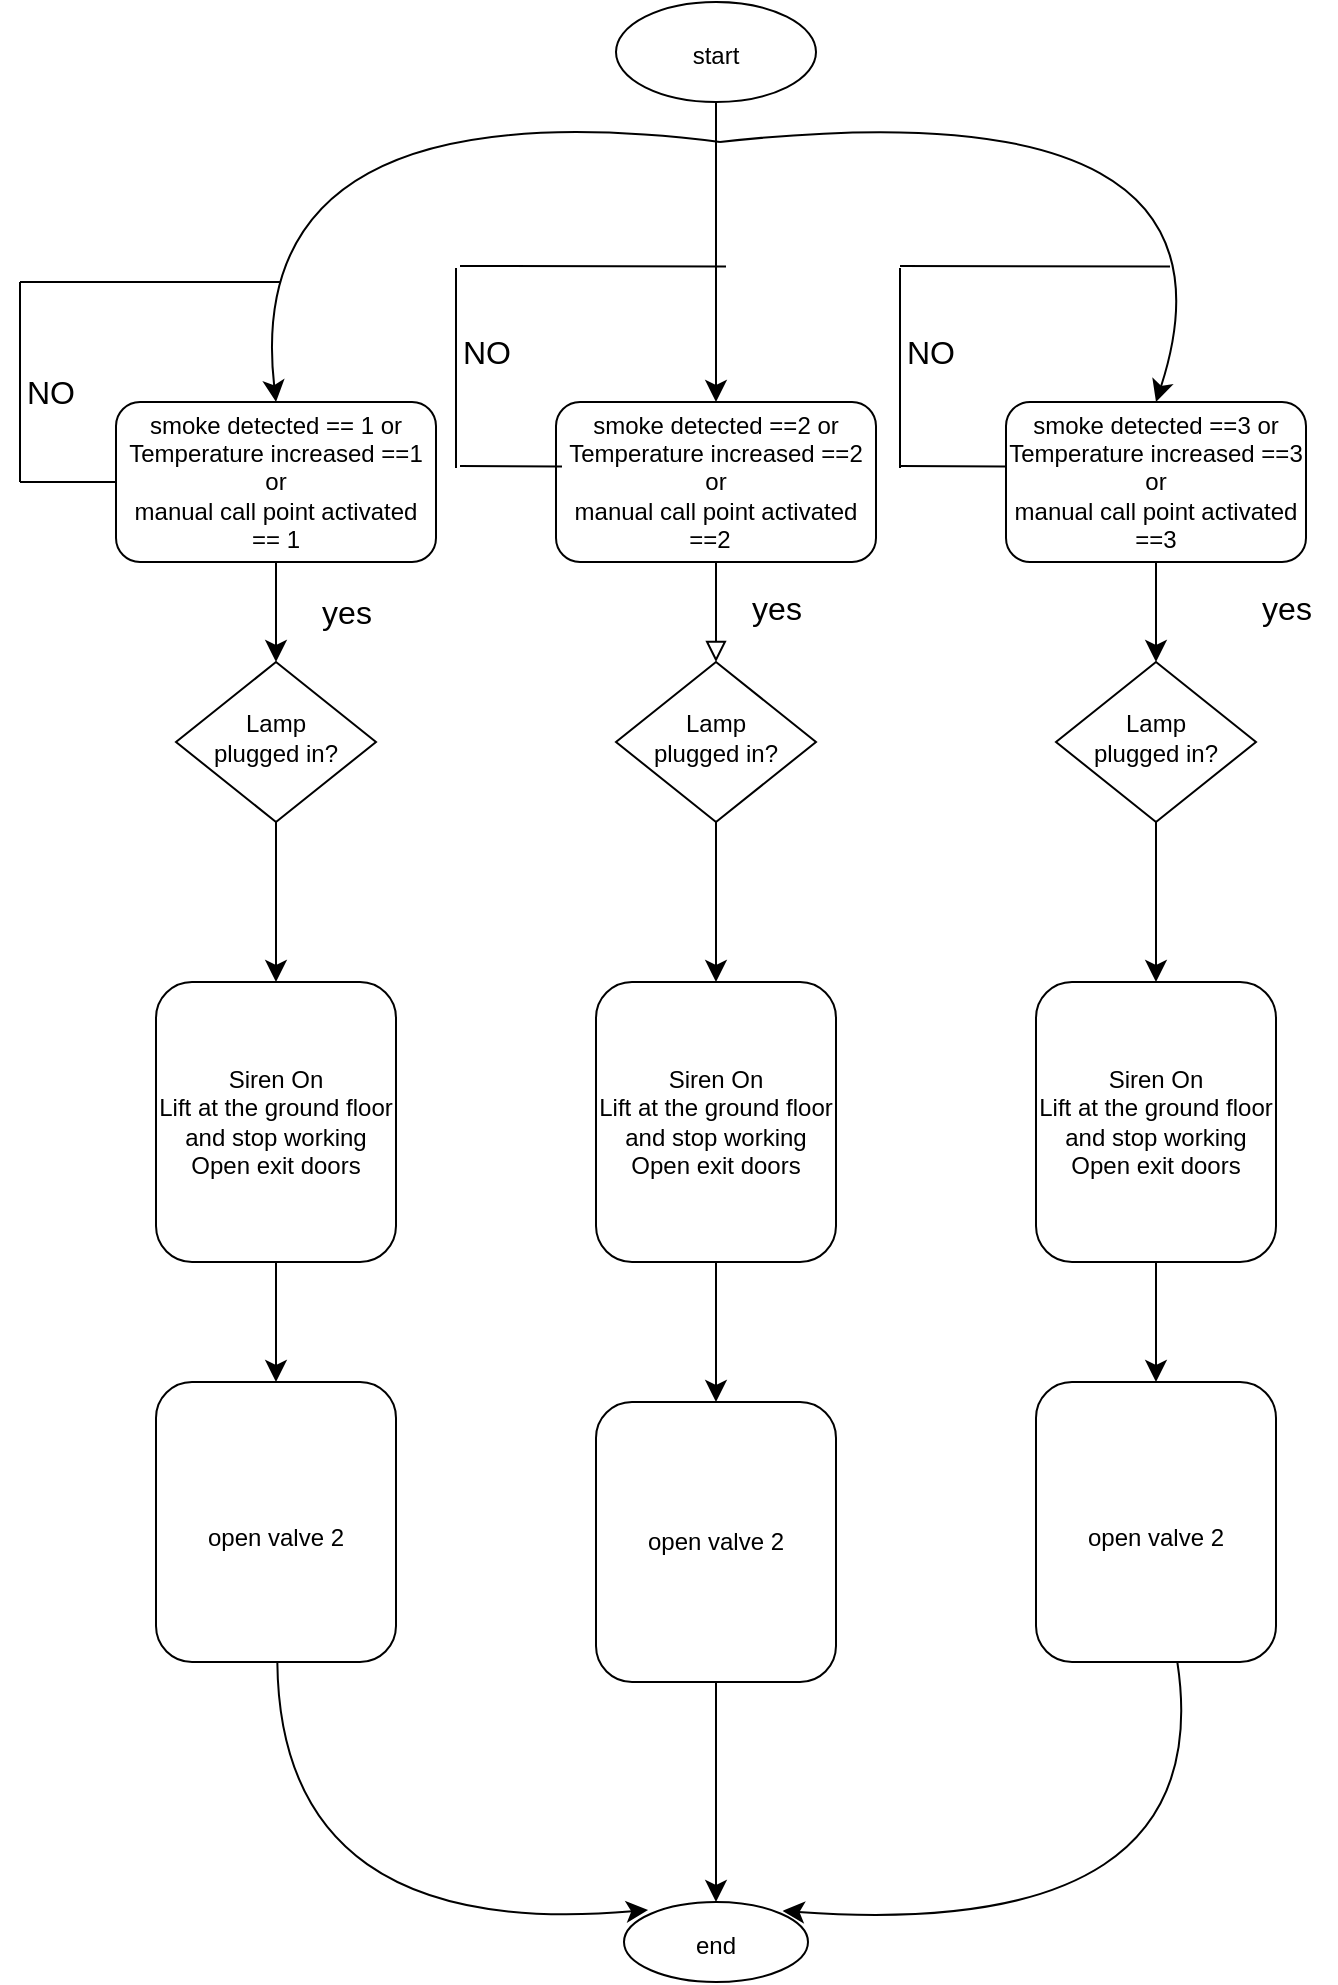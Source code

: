 <mxfile version="21.6.8" type="github">
  <diagram id="C5RBs43oDa-KdzZeNtuy" name="Page-1">
    <mxGraphModel dx="1347" dy="955" grid="1" gridSize="10" guides="1" tooltips="1" connect="1" arrows="1" fold="1" page="1" pageScale="1" pageWidth="827" pageHeight="1169" math="0" shadow="0">
      <root>
        <mxCell id="WIyWlLk6GJQsqaUBKTNV-0" />
        <mxCell id="WIyWlLk6GJQsqaUBKTNV-1" parent="WIyWlLk6GJQsqaUBKTNV-0" />
        <mxCell id="WIyWlLk6GJQsqaUBKTNV-2" value="" style="rounded=0;html=1;jettySize=auto;orthogonalLoop=1;fontSize=11;endArrow=block;endFill=0;endSize=8;strokeWidth=1;shadow=0;labelBackgroundColor=none;edgeStyle=orthogonalEdgeStyle;" parent="WIyWlLk6GJQsqaUBKTNV-1" source="WIyWlLk6GJQsqaUBKTNV-3" target="WIyWlLk6GJQsqaUBKTNV-6" edge="1">
          <mxGeometry relative="1" as="geometry" />
        </mxCell>
        <mxCell id="WIyWlLk6GJQsqaUBKTNV-3" value="smoke detected ==2 or&lt;br&gt;Temperature increased ==2 or&lt;br&gt;manual call point activated ==2&lt;span style=&quot;white-space: pre;&quot;&gt;&#x9;&lt;/span&gt;" style="rounded=1;whiteSpace=wrap;html=1;fontSize=12;glass=0;strokeWidth=1;shadow=0;" parent="WIyWlLk6GJQsqaUBKTNV-1" vertex="1">
          <mxGeometry x="328" y="210" width="160" height="80" as="geometry" />
        </mxCell>
        <mxCell id="uvOYu6IpnbeJdLuDEGI5-11" style="edgeStyle=none;curved=1;rounded=0;orthogonalLoop=1;jettySize=auto;html=1;fontSize=12;startSize=8;endSize=8;" edge="1" parent="WIyWlLk6GJQsqaUBKTNV-1" source="WIyWlLk6GJQsqaUBKTNV-6" target="WIyWlLk6GJQsqaUBKTNV-11">
          <mxGeometry relative="1" as="geometry" />
        </mxCell>
        <mxCell id="WIyWlLk6GJQsqaUBKTNV-6" value="Lamp&lt;br&gt;plugged in?" style="rhombus;whiteSpace=wrap;html=1;shadow=0;fontFamily=Helvetica;fontSize=12;align=center;strokeWidth=1;spacing=6;spacingTop=-4;" parent="WIyWlLk6GJQsqaUBKTNV-1" vertex="1">
          <mxGeometry x="358" y="340" width="100" height="80" as="geometry" />
        </mxCell>
        <mxCell id="uvOYu6IpnbeJdLuDEGI5-43" style="edgeStyle=none;curved=1;rounded=0;orthogonalLoop=1;jettySize=auto;html=1;entryX=0.5;entryY=0;entryDx=0;entryDy=0;fontSize=12;startSize=8;endSize=8;" edge="1" parent="WIyWlLk6GJQsqaUBKTNV-1" source="WIyWlLk6GJQsqaUBKTNV-11" target="uvOYu6IpnbeJdLuDEGI5-39">
          <mxGeometry relative="1" as="geometry" />
        </mxCell>
        <mxCell id="WIyWlLk6GJQsqaUBKTNV-11" value="Siren On&lt;br&gt;Lift at the ground floor&lt;br&gt;and stop working&lt;br&gt;Open exit doors" style="rounded=1;whiteSpace=wrap;html=1;fontSize=12;glass=0;strokeWidth=1;shadow=0;" parent="WIyWlLk6GJQsqaUBKTNV-1" vertex="1">
          <mxGeometry x="348" y="500" width="120" height="140" as="geometry" />
        </mxCell>
        <mxCell id="uvOYu6IpnbeJdLuDEGI5-1" style="edgeStyle=none;curved=1;rounded=0;orthogonalLoop=1;jettySize=auto;html=1;entryX=0.5;entryY=0;entryDx=0;entryDy=0;fontSize=12;startSize=8;endSize=8;" edge="1" parent="WIyWlLk6GJQsqaUBKTNV-1" source="uvOYu6IpnbeJdLuDEGI5-0" target="WIyWlLk6GJQsqaUBKTNV-3">
          <mxGeometry relative="1" as="geometry" />
        </mxCell>
        <mxCell id="uvOYu6IpnbeJdLuDEGI5-0" value="&lt;font style=&quot;font-size: 12px;&quot;&gt;start&lt;/font&gt;" style="ellipse;whiteSpace=wrap;html=1;fontSize=16;" vertex="1" parent="WIyWlLk6GJQsqaUBKTNV-1">
          <mxGeometry x="358" y="10" width="100" height="50" as="geometry" />
        </mxCell>
        <mxCell id="uvOYu6IpnbeJdLuDEGI5-12" style="edgeStyle=none;curved=1;rounded=0;orthogonalLoop=1;jettySize=auto;html=1;entryX=0.5;entryY=0;entryDx=0;entryDy=0;fontSize=12;startSize=8;endSize=8;" edge="1" parent="WIyWlLk6GJQsqaUBKTNV-1" source="uvOYu6IpnbeJdLuDEGI5-4" target="uvOYu6IpnbeJdLuDEGI5-7">
          <mxGeometry relative="1" as="geometry" />
        </mxCell>
        <mxCell id="uvOYu6IpnbeJdLuDEGI5-4" value="Lamp&lt;br&gt;plugged in?" style="rhombus;whiteSpace=wrap;html=1;shadow=0;fontFamily=Helvetica;fontSize=12;align=center;strokeWidth=1;spacing=6;spacingTop=-4;" vertex="1" parent="WIyWlLk6GJQsqaUBKTNV-1">
          <mxGeometry x="578" y="340" width="100" height="80" as="geometry" />
        </mxCell>
        <mxCell id="uvOYu6IpnbeJdLuDEGI5-10" style="edgeStyle=none;curved=1;rounded=0;orthogonalLoop=1;jettySize=auto;html=1;fontSize=12;startSize=8;endSize=8;" edge="1" parent="WIyWlLk6GJQsqaUBKTNV-1" source="uvOYu6IpnbeJdLuDEGI5-5" target="uvOYu6IpnbeJdLuDEGI5-8">
          <mxGeometry relative="1" as="geometry" />
        </mxCell>
        <mxCell id="uvOYu6IpnbeJdLuDEGI5-5" value="Lamp&lt;br&gt;plugged in?" style="rhombus;whiteSpace=wrap;html=1;shadow=0;fontFamily=Helvetica;fontSize=12;align=center;strokeWidth=1;spacing=6;spacingTop=-4;" vertex="1" parent="WIyWlLk6GJQsqaUBKTNV-1">
          <mxGeometry x="138" y="340" width="100" height="80" as="geometry" />
        </mxCell>
        <mxCell id="uvOYu6IpnbeJdLuDEGI5-45" style="edgeStyle=none;curved=1;rounded=0;orthogonalLoop=1;jettySize=auto;html=1;entryX=0.5;entryY=0;entryDx=0;entryDy=0;fontSize=12;startSize=8;endSize=8;" edge="1" parent="WIyWlLk6GJQsqaUBKTNV-1" source="uvOYu6IpnbeJdLuDEGI5-7" target="uvOYu6IpnbeJdLuDEGI5-38">
          <mxGeometry relative="1" as="geometry" />
        </mxCell>
        <mxCell id="uvOYu6IpnbeJdLuDEGI5-7" value="Siren On&lt;br&gt;Lift at the ground floor&lt;br&gt;and stop working&lt;br&gt;Open exit doors&lt;br&gt;" style="rounded=1;whiteSpace=wrap;html=1;fontSize=12;glass=0;strokeWidth=1;shadow=0;" vertex="1" parent="WIyWlLk6GJQsqaUBKTNV-1">
          <mxGeometry x="568" y="500" width="120" height="140" as="geometry" />
        </mxCell>
        <mxCell id="uvOYu6IpnbeJdLuDEGI5-42" style="edgeStyle=none;curved=1;rounded=0;orthogonalLoop=1;jettySize=auto;html=1;entryX=0.5;entryY=0;entryDx=0;entryDy=0;fontSize=12;startSize=8;endSize=8;" edge="1" parent="WIyWlLk6GJQsqaUBKTNV-1" source="uvOYu6IpnbeJdLuDEGI5-8" target="uvOYu6IpnbeJdLuDEGI5-37">
          <mxGeometry relative="1" as="geometry" />
        </mxCell>
        <mxCell id="uvOYu6IpnbeJdLuDEGI5-8" value="Siren On&lt;br&gt;Lift at the ground floor&lt;br&gt;and stop working&lt;br&gt;Open exit doors&lt;br&gt;" style="rounded=1;whiteSpace=wrap;html=1;fontSize=12;glass=0;strokeWidth=1;shadow=0;" vertex="1" parent="WIyWlLk6GJQsqaUBKTNV-1">
          <mxGeometry x="128" y="500" width="120" height="140" as="geometry" />
        </mxCell>
        <mxCell id="uvOYu6IpnbeJdLuDEGI5-19" value="" style="edgeStyle=none;curved=1;rounded=0;orthogonalLoop=1;jettySize=auto;html=1;fontSize=12;startSize=8;endSize=8;" edge="1" parent="WIyWlLk6GJQsqaUBKTNV-1" source="uvOYu6IpnbeJdLuDEGI5-13" target="uvOYu6IpnbeJdLuDEGI5-5">
          <mxGeometry relative="1" as="geometry" />
        </mxCell>
        <mxCell id="uvOYu6IpnbeJdLuDEGI5-13" value="smoke detected == 1 or&lt;br&gt;Temperature increased ==1 or&lt;br&gt;manual call point activated == 1" style="rounded=1;whiteSpace=wrap;html=1;fontSize=12;glass=0;strokeWidth=1;shadow=0;" vertex="1" parent="WIyWlLk6GJQsqaUBKTNV-1">
          <mxGeometry x="108" y="210" width="160" height="80" as="geometry" />
        </mxCell>
        <mxCell id="uvOYu6IpnbeJdLuDEGI5-20" value="" style="edgeStyle=none;curved=1;rounded=0;orthogonalLoop=1;jettySize=auto;html=1;fontSize=12;startSize=8;endSize=8;" edge="1" parent="WIyWlLk6GJQsqaUBKTNV-1" source="uvOYu6IpnbeJdLuDEGI5-14" target="uvOYu6IpnbeJdLuDEGI5-4">
          <mxGeometry relative="1" as="geometry" />
        </mxCell>
        <mxCell id="uvOYu6IpnbeJdLuDEGI5-14" value="smoke detected ==3 or&lt;br&gt;Temperature increased ==3 or&lt;br&gt;manual call point activated ==3" style="rounded=1;whiteSpace=wrap;html=1;fontSize=12;glass=0;strokeWidth=1;shadow=0;" vertex="1" parent="WIyWlLk6GJQsqaUBKTNV-1">
          <mxGeometry x="553" y="210" width="150" height="80" as="geometry" />
        </mxCell>
        <mxCell id="uvOYu6IpnbeJdLuDEGI5-21" value="yes" style="text;html=1;align=center;verticalAlign=middle;resizable=0;points=[];autosize=1;strokeColor=none;fillColor=none;fontSize=16;" vertex="1" parent="WIyWlLk6GJQsqaUBKTNV-1">
          <mxGeometry x="198" y="300" width="50" height="30" as="geometry" />
        </mxCell>
        <mxCell id="uvOYu6IpnbeJdLuDEGI5-22" value="yes" style="text;html=1;align=center;verticalAlign=middle;resizable=0;points=[];autosize=1;strokeColor=none;fillColor=none;fontSize=16;" vertex="1" parent="WIyWlLk6GJQsqaUBKTNV-1">
          <mxGeometry x="413" y="298" width="50" height="30" as="geometry" />
        </mxCell>
        <mxCell id="uvOYu6IpnbeJdLuDEGI5-23" value="yes" style="text;html=1;align=center;verticalAlign=middle;resizable=0;points=[];autosize=1;strokeColor=none;fillColor=none;fontSize=16;" vertex="1" parent="WIyWlLk6GJQsqaUBKTNV-1">
          <mxGeometry x="668" y="298" width="50" height="30" as="geometry" />
        </mxCell>
        <mxCell id="uvOYu6IpnbeJdLuDEGI5-25" value="" style="endArrow=none;html=1;rounded=0;fontSize=12;startSize=8;endSize=8;curved=1;exitX=0;exitY=0.5;exitDx=0;exitDy=0;" edge="1" parent="WIyWlLk6GJQsqaUBKTNV-1" source="uvOYu6IpnbeJdLuDEGI5-13">
          <mxGeometry width="50" height="50" relative="1" as="geometry">
            <mxPoint x="500" y="340" as="sourcePoint" />
            <mxPoint x="60" y="250" as="targetPoint" />
          </mxGeometry>
        </mxCell>
        <mxCell id="uvOYu6IpnbeJdLuDEGI5-26" value="" style="endArrow=none;html=1;rounded=0;fontSize=12;startSize=8;endSize=8;curved=1;" edge="1" parent="WIyWlLk6GJQsqaUBKTNV-1">
          <mxGeometry width="50" height="50" relative="1" as="geometry">
            <mxPoint x="60" y="250" as="sourcePoint" />
            <mxPoint x="60" y="150" as="targetPoint" />
          </mxGeometry>
        </mxCell>
        <mxCell id="uvOYu6IpnbeJdLuDEGI5-27" value="" style="endArrow=none;html=1;rounded=0;fontSize=12;startSize=8;endSize=8;curved=1;" edge="1" parent="WIyWlLk6GJQsqaUBKTNV-1">
          <mxGeometry width="50" height="50" relative="1" as="geometry">
            <mxPoint x="60" y="150" as="sourcePoint" />
            <mxPoint x="190" y="150" as="targetPoint" />
          </mxGeometry>
        </mxCell>
        <mxCell id="uvOYu6IpnbeJdLuDEGI5-28" value="NO" style="text;html=1;align=center;verticalAlign=middle;resizable=0;points=[];autosize=1;strokeColor=none;fillColor=none;fontSize=16;" vertex="1" parent="WIyWlLk6GJQsqaUBKTNV-1">
          <mxGeometry x="50" y="190" width="50" height="30" as="geometry" />
        </mxCell>
        <mxCell id="uvOYu6IpnbeJdLuDEGI5-29" value="" style="endArrow=none;html=1;rounded=0;fontSize=12;startSize=8;endSize=8;curved=1;exitX=0;exitY=0.5;exitDx=0;exitDy=0;" edge="1" parent="WIyWlLk6GJQsqaUBKTNV-1">
          <mxGeometry width="50" height="50" relative="1" as="geometry">
            <mxPoint x="331" y="242.29" as="sourcePoint" />
            <mxPoint x="280" y="242" as="targetPoint" />
          </mxGeometry>
        </mxCell>
        <mxCell id="uvOYu6IpnbeJdLuDEGI5-30" value="" style="endArrow=none;html=1;rounded=0;fontSize=12;startSize=8;endSize=8;curved=1;" edge="1" parent="WIyWlLk6GJQsqaUBKTNV-1">
          <mxGeometry width="50" height="50" relative="1" as="geometry">
            <mxPoint x="278" y="243" as="sourcePoint" />
            <mxPoint x="278" y="143" as="targetPoint" />
          </mxGeometry>
        </mxCell>
        <mxCell id="uvOYu6IpnbeJdLuDEGI5-31" value="" style="endArrow=none;html=1;rounded=0;fontSize=12;startSize=8;endSize=8;curved=1;" edge="1" parent="WIyWlLk6GJQsqaUBKTNV-1">
          <mxGeometry width="50" height="50" relative="1" as="geometry">
            <mxPoint x="280" y="142" as="sourcePoint" />
            <mxPoint x="413" y="142.29" as="targetPoint" />
          </mxGeometry>
        </mxCell>
        <mxCell id="uvOYu6IpnbeJdLuDEGI5-32" value="NO" style="text;html=1;align=center;verticalAlign=middle;resizable=0;points=[];autosize=1;strokeColor=none;fillColor=none;fontSize=16;" vertex="1" parent="WIyWlLk6GJQsqaUBKTNV-1">
          <mxGeometry x="268" y="170.29" width="50" height="30" as="geometry" />
        </mxCell>
        <mxCell id="uvOYu6IpnbeJdLuDEGI5-33" value="" style="endArrow=none;html=1;rounded=0;fontSize=12;startSize=8;endSize=8;curved=1;exitX=0;exitY=0.5;exitDx=0;exitDy=0;" edge="1" parent="WIyWlLk6GJQsqaUBKTNV-1">
          <mxGeometry width="50" height="50" relative="1" as="geometry">
            <mxPoint x="553" y="242.29" as="sourcePoint" />
            <mxPoint x="500" y="242" as="targetPoint" />
          </mxGeometry>
        </mxCell>
        <mxCell id="uvOYu6IpnbeJdLuDEGI5-34" value="" style="endArrow=none;html=1;rounded=0;fontSize=12;startSize=8;endSize=8;curved=1;" edge="1" parent="WIyWlLk6GJQsqaUBKTNV-1">
          <mxGeometry width="50" height="50" relative="1" as="geometry">
            <mxPoint x="500" y="243" as="sourcePoint" />
            <mxPoint x="500" y="143" as="targetPoint" />
          </mxGeometry>
        </mxCell>
        <mxCell id="uvOYu6IpnbeJdLuDEGI5-35" value="" style="endArrow=none;html=1;rounded=0;fontSize=12;startSize=8;endSize=8;curved=1;" edge="1" parent="WIyWlLk6GJQsqaUBKTNV-1">
          <mxGeometry width="50" height="50" relative="1" as="geometry">
            <mxPoint x="500" y="142" as="sourcePoint" />
            <mxPoint x="635" y="142.29" as="targetPoint" />
          </mxGeometry>
        </mxCell>
        <mxCell id="uvOYu6IpnbeJdLuDEGI5-36" value="NO" style="text;html=1;align=center;verticalAlign=middle;resizable=0;points=[];autosize=1;strokeColor=none;fillColor=none;fontSize=16;" vertex="1" parent="WIyWlLk6GJQsqaUBKTNV-1">
          <mxGeometry x="490" y="170.29" width="50" height="30" as="geometry" />
        </mxCell>
        <mxCell id="uvOYu6IpnbeJdLuDEGI5-48" style="edgeStyle=none;curved=1;rounded=0;orthogonalLoop=1;jettySize=auto;html=1;entryX=0.131;entryY=0.099;entryDx=0;entryDy=0;entryPerimeter=0;fontSize=12;startSize=8;endSize=8;" edge="1" parent="WIyWlLk6GJQsqaUBKTNV-1" source="uvOYu6IpnbeJdLuDEGI5-37" target="uvOYu6IpnbeJdLuDEGI5-46">
          <mxGeometry relative="1" as="geometry">
            <Array as="points">
              <mxPoint x="190" y="980" />
            </Array>
          </mxGeometry>
        </mxCell>
        <mxCell id="uvOYu6IpnbeJdLuDEGI5-37" value="&lt;br&gt;open valve 2" style="rounded=1;whiteSpace=wrap;html=1;fontSize=12;glass=0;strokeWidth=1;shadow=0;" vertex="1" parent="WIyWlLk6GJQsqaUBKTNV-1">
          <mxGeometry x="128" y="700" width="120" height="140" as="geometry" />
        </mxCell>
        <mxCell id="uvOYu6IpnbeJdLuDEGI5-49" style="edgeStyle=none;curved=1;rounded=0;orthogonalLoop=1;jettySize=auto;html=1;fontSize=12;startSize=8;endSize=8;entryX=0.862;entryY=0.111;entryDx=0;entryDy=0;entryPerimeter=0;" edge="1" parent="WIyWlLk6GJQsqaUBKTNV-1" source="uvOYu6IpnbeJdLuDEGI5-38" target="uvOYu6IpnbeJdLuDEGI5-46">
          <mxGeometry relative="1" as="geometry">
            <mxPoint x="420" y="950" as="targetPoint" />
            <Array as="points">
              <mxPoint x="660" y="980" />
            </Array>
          </mxGeometry>
        </mxCell>
        <mxCell id="uvOYu6IpnbeJdLuDEGI5-38" value="&lt;br&gt;open valve 2" style="rounded=1;whiteSpace=wrap;html=1;fontSize=12;glass=0;strokeWidth=1;shadow=0;" vertex="1" parent="WIyWlLk6GJQsqaUBKTNV-1">
          <mxGeometry x="568" y="700" width="120" height="140" as="geometry" />
        </mxCell>
        <mxCell id="uvOYu6IpnbeJdLuDEGI5-47" style="edgeStyle=none;curved=1;rounded=0;orthogonalLoop=1;jettySize=auto;html=1;fontSize=12;startSize=8;endSize=8;" edge="1" parent="WIyWlLk6GJQsqaUBKTNV-1" source="uvOYu6IpnbeJdLuDEGI5-39" target="uvOYu6IpnbeJdLuDEGI5-46">
          <mxGeometry relative="1" as="geometry" />
        </mxCell>
        <mxCell id="uvOYu6IpnbeJdLuDEGI5-39" value="open valve 2" style="rounded=1;whiteSpace=wrap;html=1;fontSize=12;glass=0;strokeWidth=1;shadow=0;" vertex="1" parent="WIyWlLk6GJQsqaUBKTNV-1">
          <mxGeometry x="348" y="710" width="120" height="140" as="geometry" />
        </mxCell>
        <mxCell id="uvOYu6IpnbeJdLuDEGI5-40" value="" style="endArrow=classic;html=1;rounded=0;fontSize=12;startSize=8;endSize=8;curved=1;entryX=0.5;entryY=0;entryDx=0;entryDy=0;" edge="1" parent="WIyWlLk6GJQsqaUBKTNV-1" target="uvOYu6IpnbeJdLuDEGI5-13">
          <mxGeometry width="50" height="50" relative="1" as="geometry">
            <mxPoint x="410" y="80" as="sourcePoint" />
            <mxPoint x="440" y="110" as="targetPoint" />
            <Array as="points">
              <mxPoint x="170" y="50" />
            </Array>
          </mxGeometry>
        </mxCell>
        <mxCell id="uvOYu6IpnbeJdLuDEGI5-41" value="" style="endArrow=classic;html=1;rounded=0;fontSize=12;startSize=8;endSize=8;curved=1;entryX=0.5;entryY=0;entryDx=0;entryDy=0;" edge="1" parent="WIyWlLk6GJQsqaUBKTNV-1" target="uvOYu6IpnbeJdLuDEGI5-14">
          <mxGeometry width="50" height="50" relative="1" as="geometry">
            <mxPoint x="410" y="80" as="sourcePoint" />
            <mxPoint x="440" y="110" as="targetPoint" />
            <Array as="points">
              <mxPoint x="680" y="50" />
            </Array>
          </mxGeometry>
        </mxCell>
        <mxCell id="uvOYu6IpnbeJdLuDEGI5-46" value="&lt;font style=&quot;font-size: 12px;&quot;&gt;end&lt;/font&gt;" style="ellipse;whiteSpace=wrap;html=1;fontSize=16;" vertex="1" parent="WIyWlLk6GJQsqaUBKTNV-1">
          <mxGeometry x="362" y="960" width="92" height="40" as="geometry" />
        </mxCell>
      </root>
    </mxGraphModel>
  </diagram>
</mxfile>
